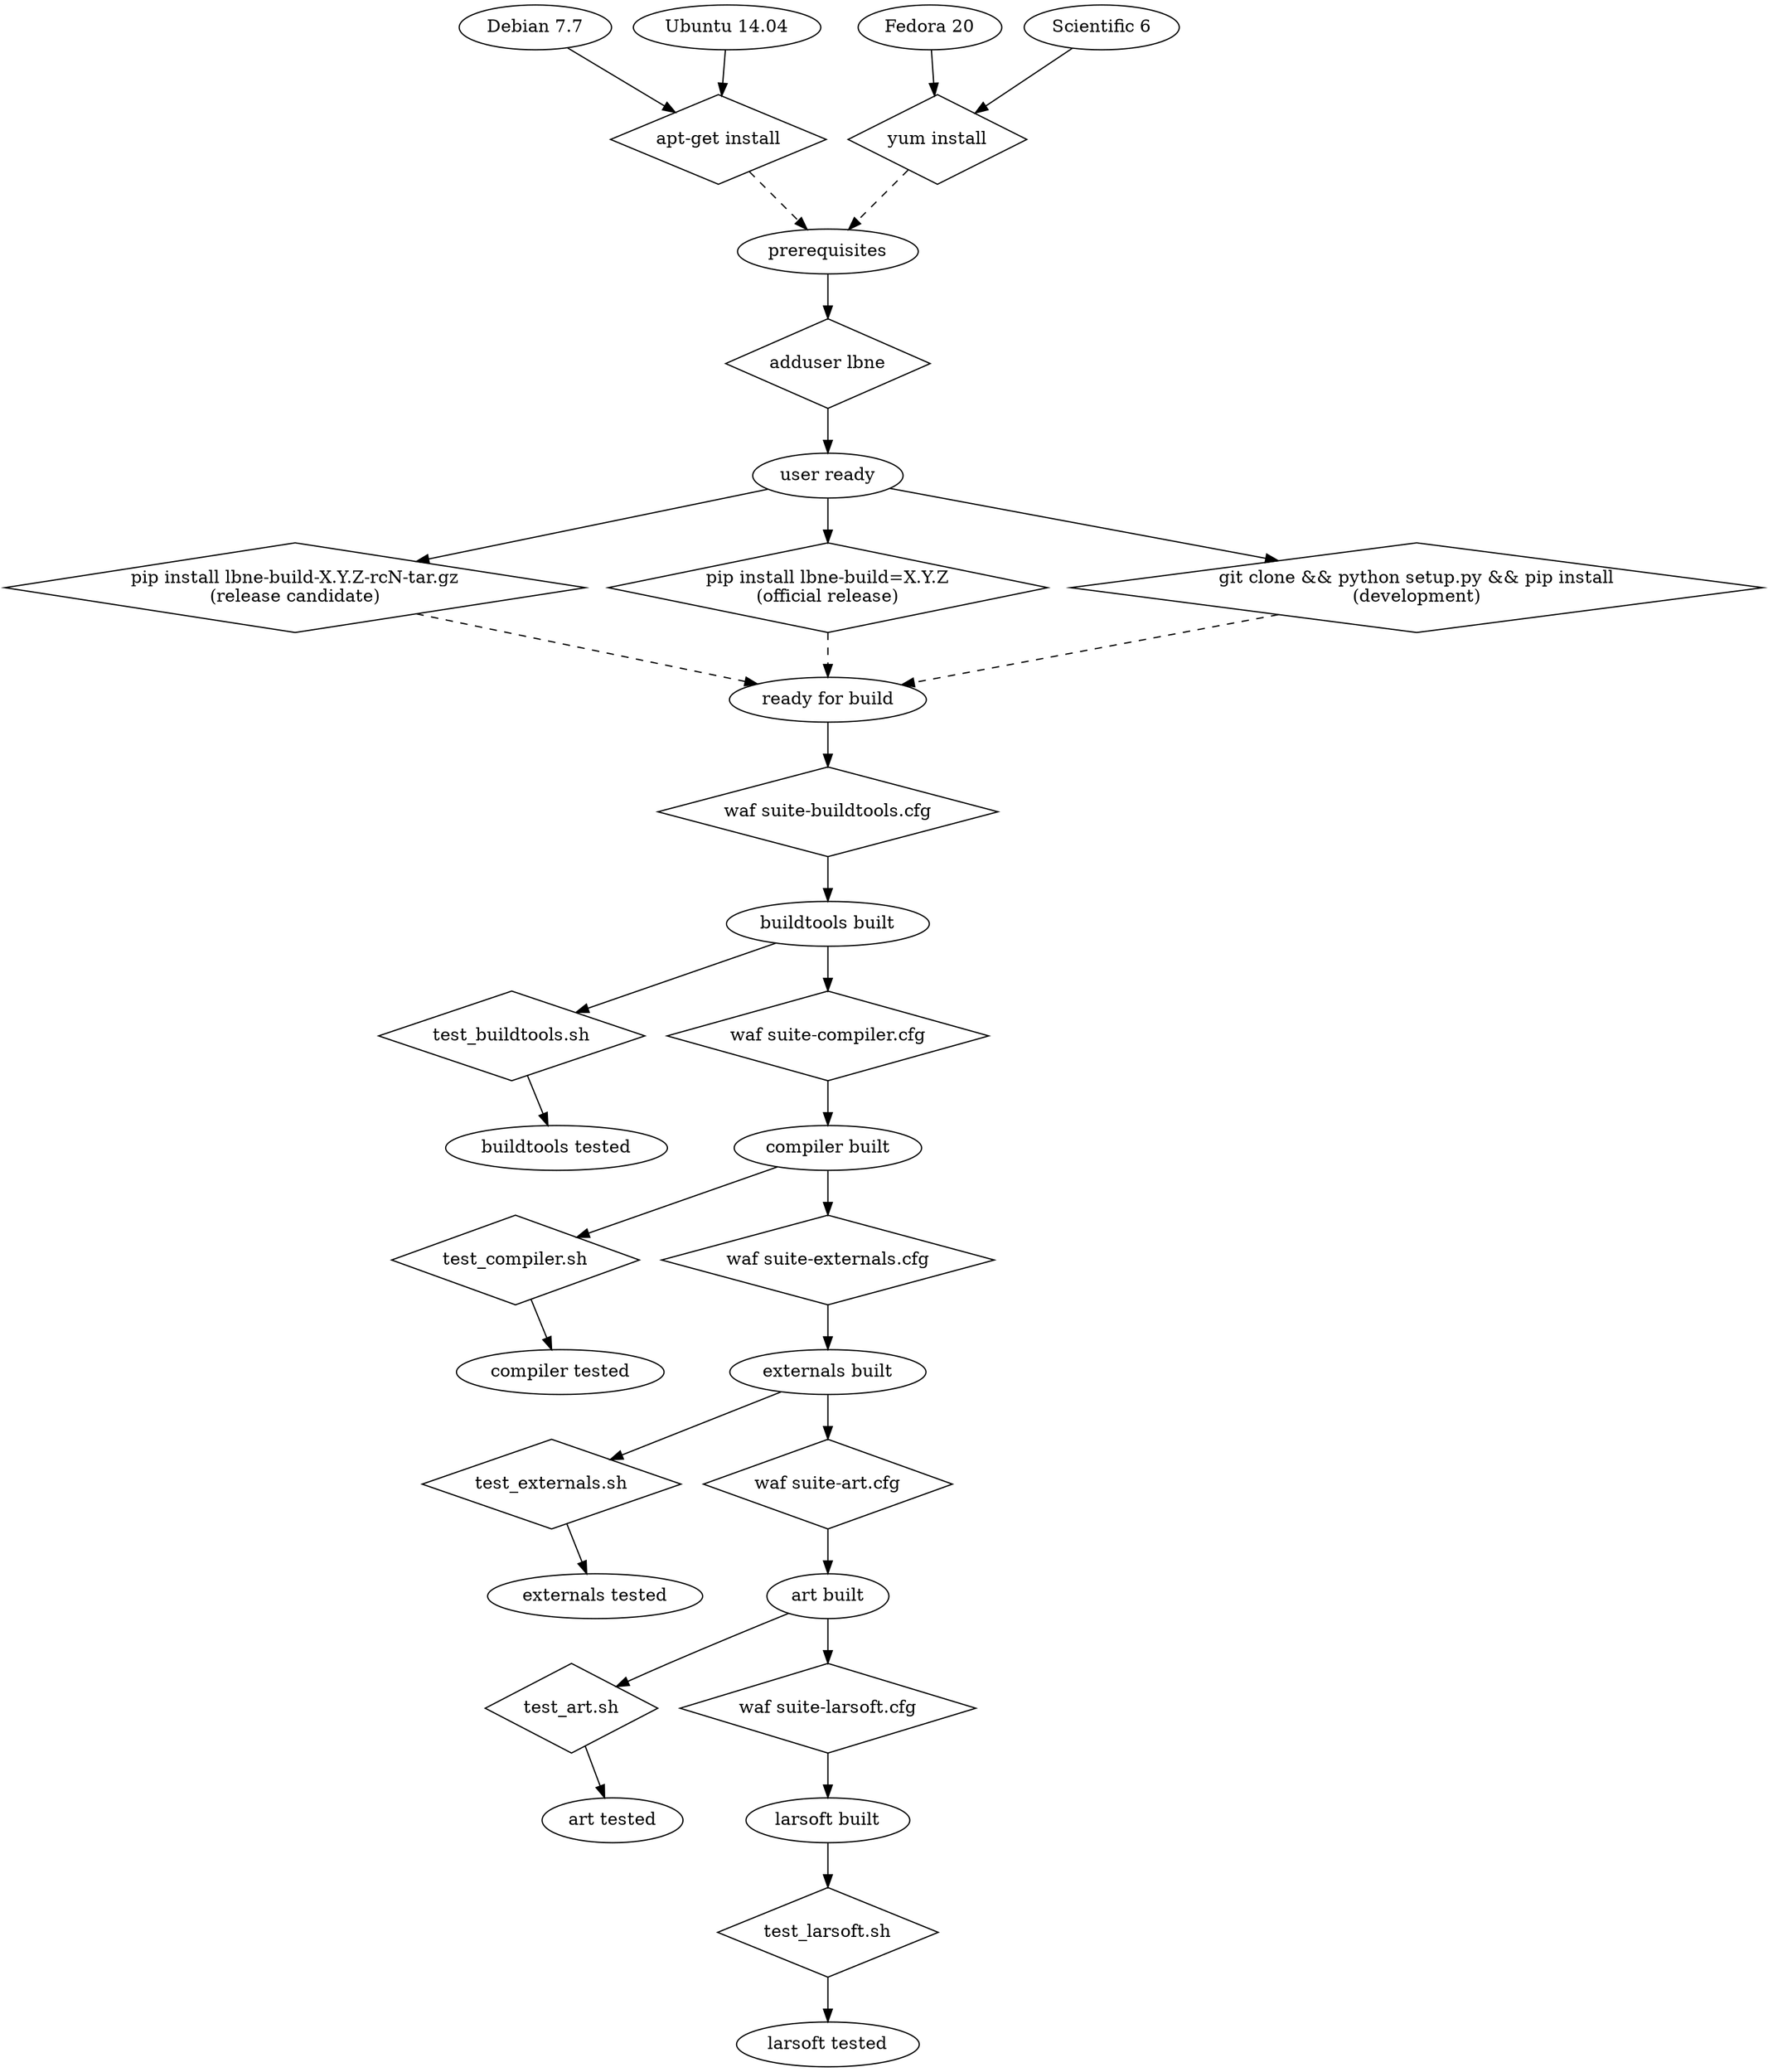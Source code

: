 digraph Picture {

	jessie[label="Debian 7.7"];
	trusty[label="Ubuntu 14.04"];
	fc20[label="Fedora 20"];
	sl6[label="Scientific 6"];
	{rank=same; jessie trusty fc20 sl6};

	apt[label="apt-get install", shape=diamond,width=1,height=1];
	yum[label="yum install", shape=diamond,width=1,height=1];

	prereq[label="prerequisites"];

	adduser[label="adduser lbne", shape=diamond,width=1,height=1];

	userready[label="user ready"];

	tar[label="pip install lbne-build-X.Y.Z-rcN-tar.gz\n(release candidate)", shape=diamond,width=1,height=1];
	pip[label="pip install lbne-build=X.Y.Z\n(official release)", shape=diamond,width=1,height=1];
	git[label="git clone && python setup.py && pip install\n(development)", shape=diamond,width=1,height=1];	
	{rank=same; tar pip git}

	buildready[label="ready for build"];

	waf_buildtools[label="waf suite-buildtools.cfg", shape=diamond,width=1,height=1];
	buildtools[label="buildtools built"];
	test_buildtools[label="test_buildtools.sh", shape=diamond,width=1,height=1];
	buildtools_tested[label="buildtools tested"];

	waf_compiler[label="waf suite-compiler.cfg", shape=diamond,width=1,height=1];
	compiler[label="compiler built"];
	test_compiler[label="test_compiler.sh", shape=diamond,width=1,height=1];
	compiler_tested[label="compiler tested"];
	
	waf_externals[label="waf suite-externals.cfg", shape=diamond,width=1,height=1];
	externals[label="externals built"];
	test_externals[label="test_externals.sh", shape=diamond,width=1,height=1];
	externals_tested[label="externals tested"]

	waf_art[label="waf suite-art.cfg", shape=diamond,width=1,height=1];
	art[label="art built"];
	test_art[label="test_art.sh", shape=diamond,width=1,height=1];
	art_tested[label="art tested"];

	waf_larsoft[label="waf suite-larsoft.cfg", shape=diamond,width=1,height=1];
	larsoft[label="larsoft built"];
	test_larsoft[label="test_larsoft.sh", shape=diamond,width=1,height=1];
	larsoft_tested[label="larsoft tested"];

	{rank=same; test_buildtools, waf_compiler}
	{rank=same; test_compiler, waf_externals}
	{rank=same; test_externals, waf_art}
	{rank=same; test_art, waf_larsoft}

	{rank=same; buildtools_tested, compiler}
	{rank=same; compiler_tested, externals}
	{rank=same; externals_tested, art}
	{rank=same; art_tested, larsoft}

	jessie->apt;
	trusty->apt;
	apt->prereq[style=dashed];
	fc20->yum;
	sl6->yum;
	yum->prereq[style=dashed];
	

	prereq->adduser->userready;

	userready->tar;
	userready->pip;	
	userready->git;

	tar->buildready[style=dashed];
	pip->buildready[style=dashed];	
	git->buildready[style=dashed];

	buildready->waf_buildtools->buildtools->waf_compiler->compiler->waf_externals->externals->waf_art->art->waf_larsoft->larsoft;
	buildtools->test_buildtools->buildtools_tested[constraint=false];
	compiler->test_compiler->compiler_tested[constraint=false];
	externals->test_externals->externals_tested[constraint=false];
	art->test_art->art_tested[constraint=false];
	larsoft->test_larsoft->larsoft_tested;
	}
